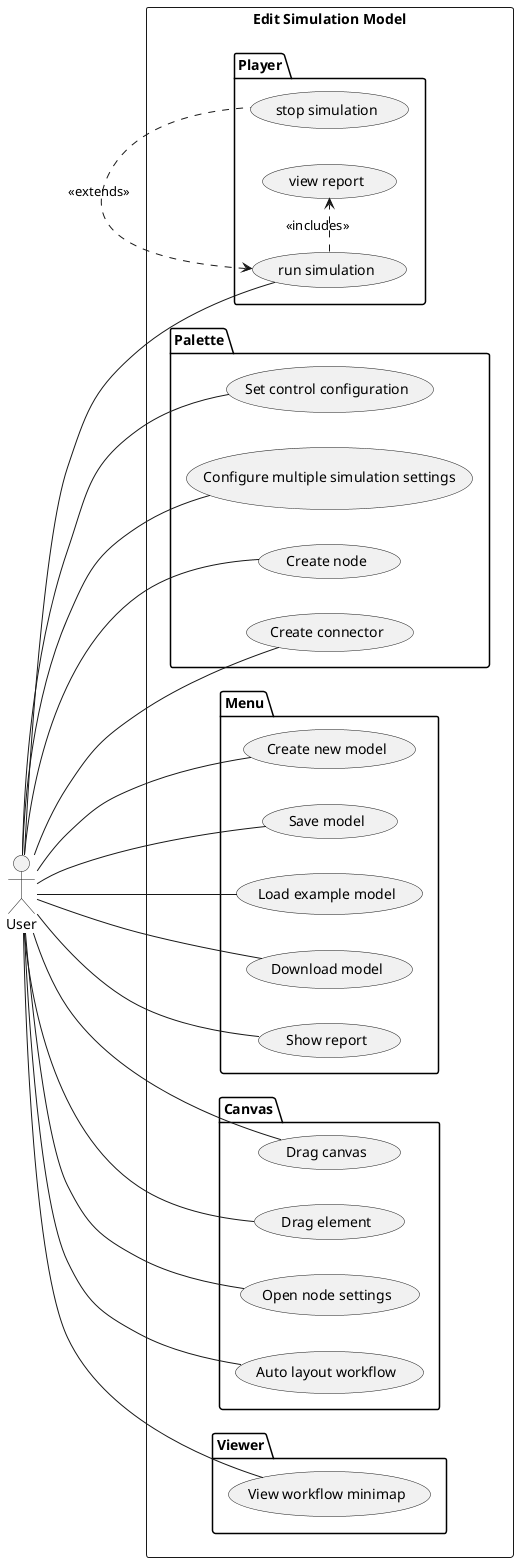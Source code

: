 @startuml "Edit Simulation Model"
left to right direction

actor :User: as user
rectangle "Edit Simulation Model" {
  package "Palette" as p {
    user -- (Set control configuration)
    user -- (Configure multiple simulation settings)
    user -- (Create node)
    user -- (Create connector)
  }

  package "Menu" as m {
    user -- (Create new model)
    user -- (Save model)
    user -- (Load example model)
    user -- (Download model)
    user -- (Show report)
  }

  package "Player" as pl {
    user -- (run simulation)
    (run simulation) <. (stop simulation) : <<extends>>
    (run simulation) .> (view report) : <<includes>>
  }

  package "Canvas" as c {
    user -- (Drag canvas)
    user -- (Drag element)
    user -- (Open node settings)
    user -- (Auto layout workflow)
  }

  package "Viewer" as v {
    user -- (View workflow minimap)
  }
}
@enduml
